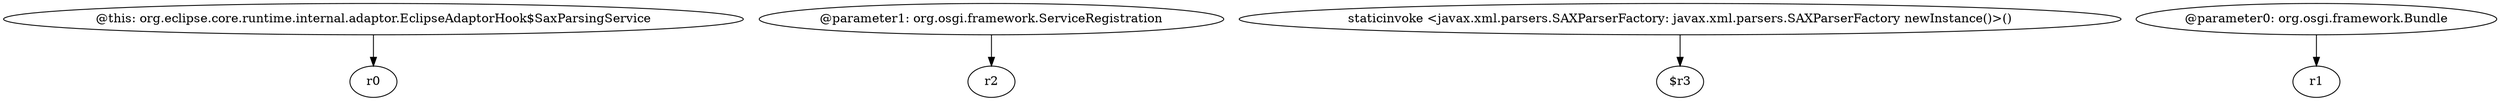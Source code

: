 digraph g {
0[label="@this: org.eclipse.core.runtime.internal.adaptor.EclipseAdaptorHook$SaxParsingService"]
1[label="r0"]
0->1[label=""]
2[label="@parameter1: org.osgi.framework.ServiceRegistration"]
3[label="r2"]
2->3[label=""]
4[label="staticinvoke <javax.xml.parsers.SAXParserFactory: javax.xml.parsers.SAXParserFactory newInstance()>()"]
5[label="$r3"]
4->5[label=""]
6[label="@parameter0: org.osgi.framework.Bundle"]
7[label="r1"]
6->7[label=""]
}